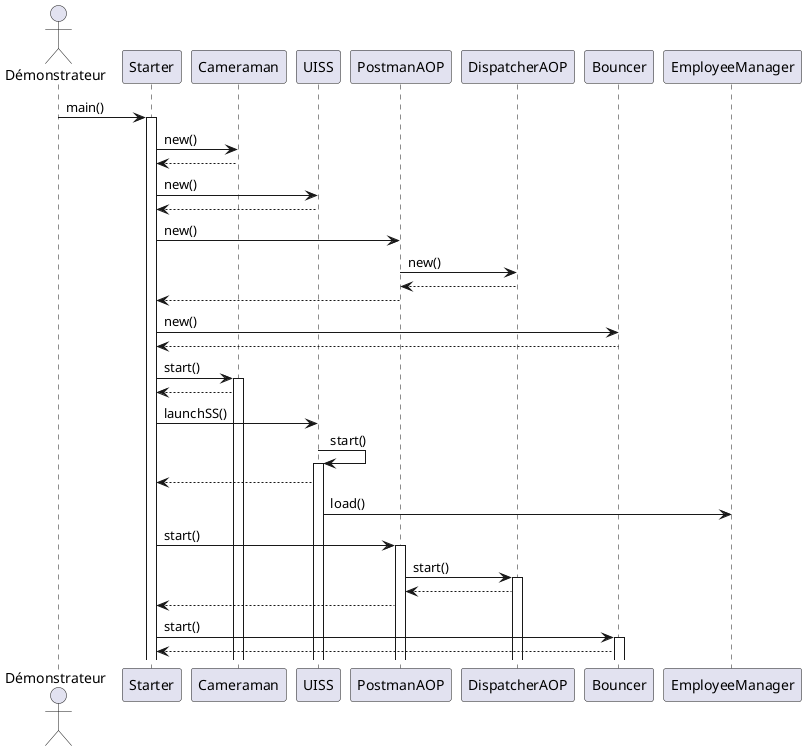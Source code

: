 @startuml

actor Démonstrateur

Démonstrateur -> Starter : main()
activate Starter
Starter -> Cameraman : new()
Cameraman --> Starter 
Starter -> UISS : new()
UISS --> Starter
Starter -> PostmanAOP : new()
PostmanAOP -> DispatcherAOP : new()
DispatcherAOP --> PostmanAOP 
PostmanAOP --> Starter
Starter -> Bouncer : new()
Bouncer --> Starter

Starter -> Cameraman : start()
activate Cameraman
Cameraman --> Starter
Starter -> UISS : launchSS()
UISS -> UISS : start()
activate UISS
UISS --> Starter 
UISS -> EmployeeManager : load()
Starter -> PostmanAOP : start()
activate PostmanAOP
PostmanAOP -> DispatcherAOP : start()
activate DispatcherAOP
DispatcherAOP --> PostmanAOP
PostmanAOP --> Starter
Starter -> Bouncer : start()
activate Bouncer
Bouncer --> Starter

@enduml